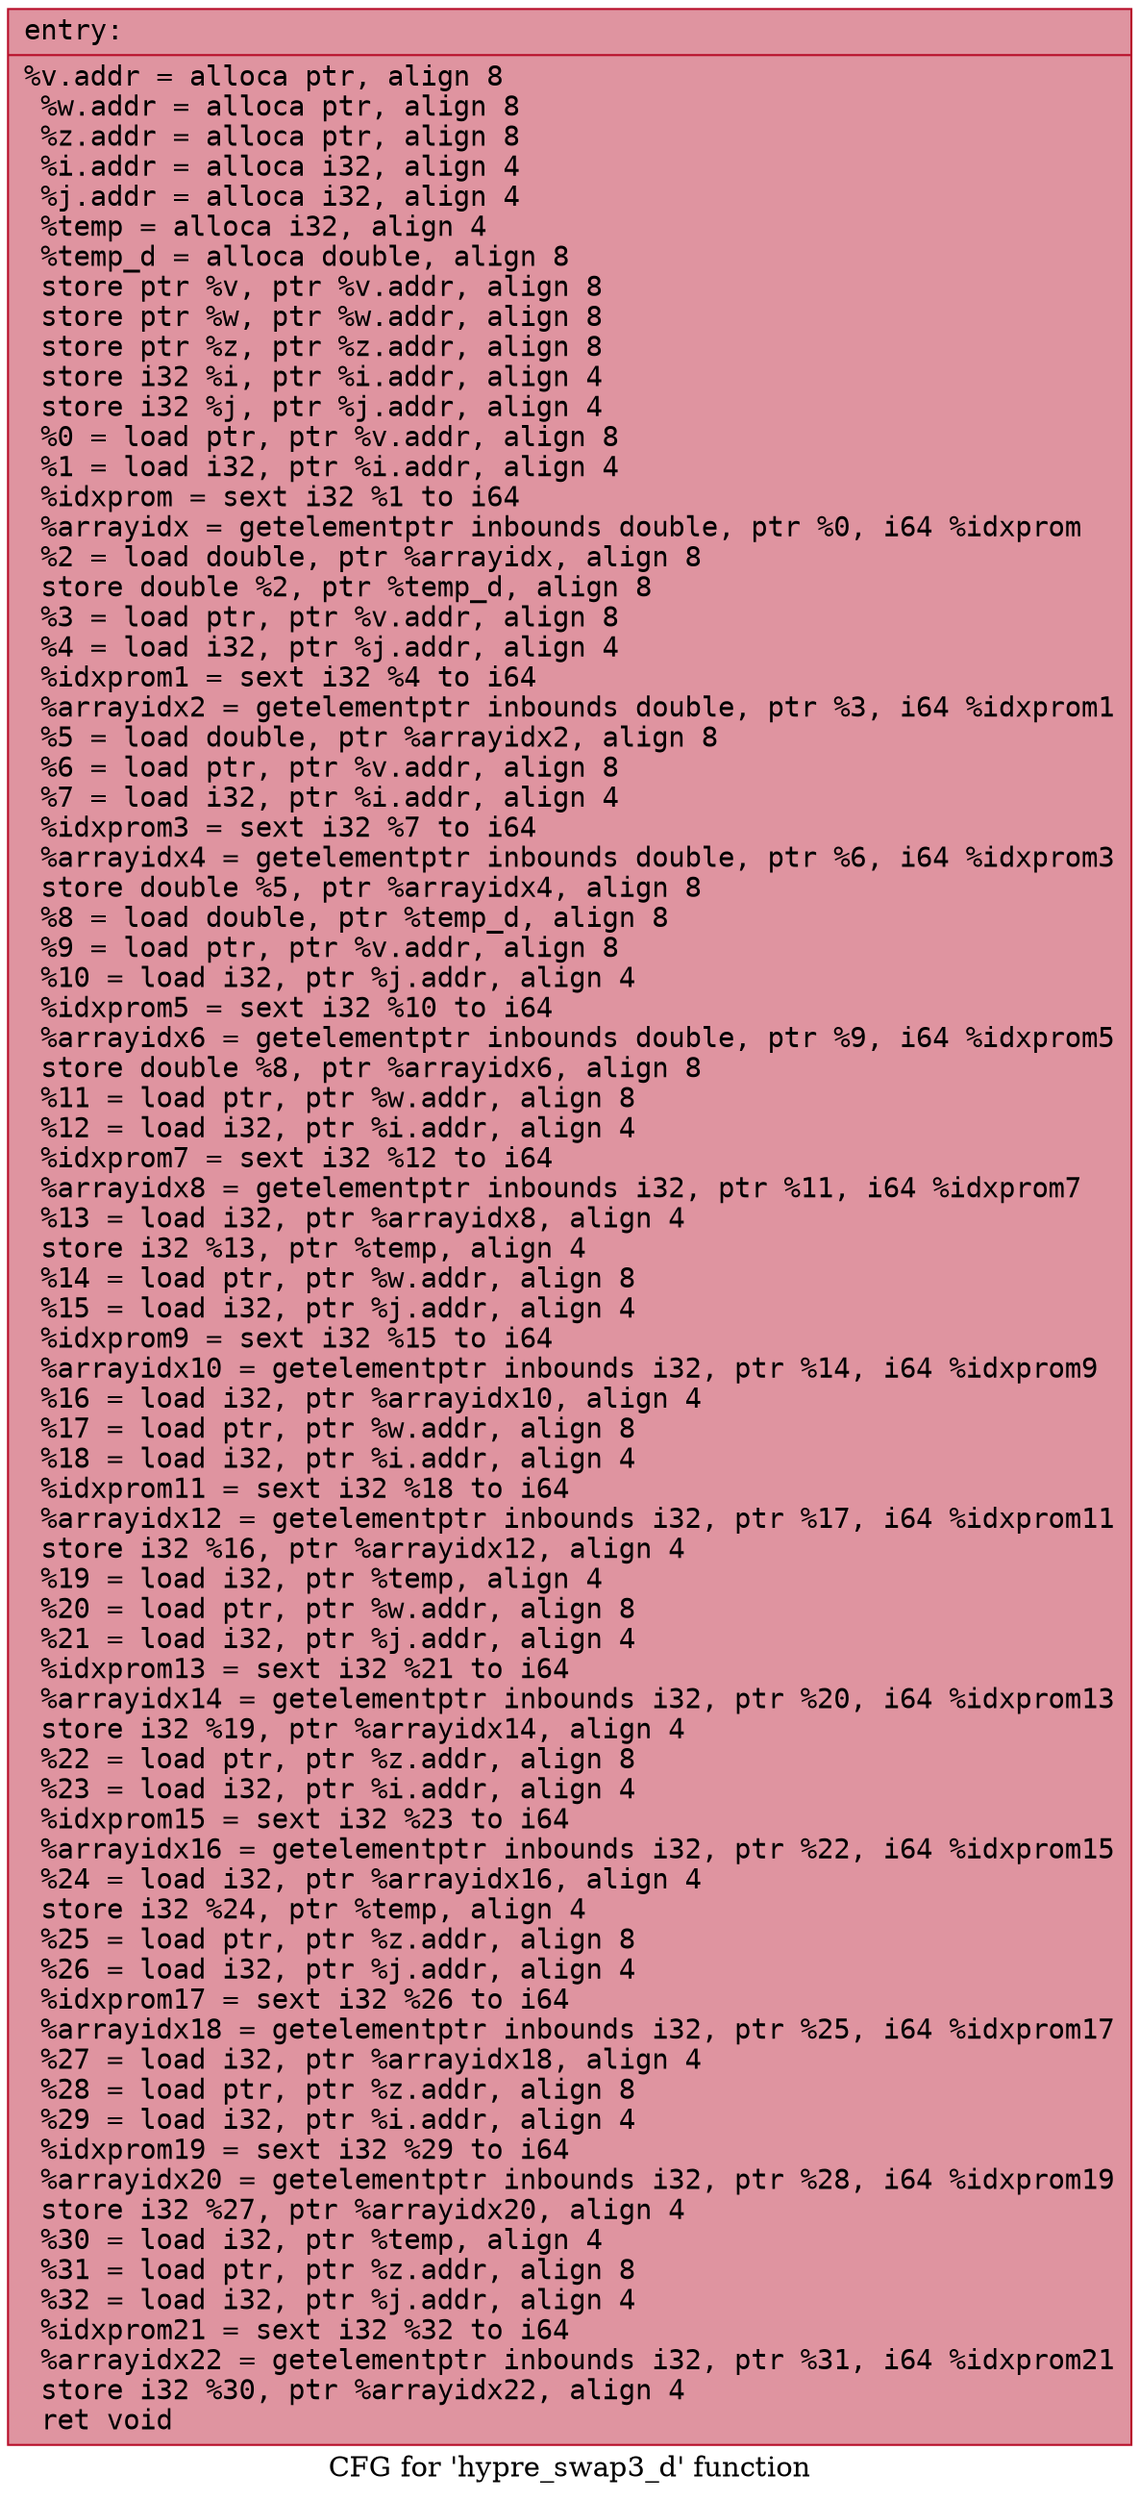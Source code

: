 digraph "CFG for 'hypre_swap3_d' function" {
	label="CFG for 'hypre_swap3_d' function";

	Node0x55570aae0430 [shape=record,color="#b70d28ff", style=filled, fillcolor="#b70d2870" fontname="Courier",label="{entry:\l|  %v.addr = alloca ptr, align 8\l  %w.addr = alloca ptr, align 8\l  %z.addr = alloca ptr, align 8\l  %i.addr = alloca i32, align 4\l  %j.addr = alloca i32, align 4\l  %temp = alloca i32, align 4\l  %temp_d = alloca double, align 8\l  store ptr %v, ptr %v.addr, align 8\l  store ptr %w, ptr %w.addr, align 8\l  store ptr %z, ptr %z.addr, align 8\l  store i32 %i, ptr %i.addr, align 4\l  store i32 %j, ptr %j.addr, align 4\l  %0 = load ptr, ptr %v.addr, align 8\l  %1 = load i32, ptr %i.addr, align 4\l  %idxprom = sext i32 %1 to i64\l  %arrayidx = getelementptr inbounds double, ptr %0, i64 %idxprom\l  %2 = load double, ptr %arrayidx, align 8\l  store double %2, ptr %temp_d, align 8\l  %3 = load ptr, ptr %v.addr, align 8\l  %4 = load i32, ptr %j.addr, align 4\l  %idxprom1 = sext i32 %4 to i64\l  %arrayidx2 = getelementptr inbounds double, ptr %3, i64 %idxprom1\l  %5 = load double, ptr %arrayidx2, align 8\l  %6 = load ptr, ptr %v.addr, align 8\l  %7 = load i32, ptr %i.addr, align 4\l  %idxprom3 = sext i32 %7 to i64\l  %arrayidx4 = getelementptr inbounds double, ptr %6, i64 %idxprom3\l  store double %5, ptr %arrayidx4, align 8\l  %8 = load double, ptr %temp_d, align 8\l  %9 = load ptr, ptr %v.addr, align 8\l  %10 = load i32, ptr %j.addr, align 4\l  %idxprom5 = sext i32 %10 to i64\l  %arrayidx6 = getelementptr inbounds double, ptr %9, i64 %idxprom5\l  store double %8, ptr %arrayidx6, align 8\l  %11 = load ptr, ptr %w.addr, align 8\l  %12 = load i32, ptr %i.addr, align 4\l  %idxprom7 = sext i32 %12 to i64\l  %arrayidx8 = getelementptr inbounds i32, ptr %11, i64 %idxprom7\l  %13 = load i32, ptr %arrayidx8, align 4\l  store i32 %13, ptr %temp, align 4\l  %14 = load ptr, ptr %w.addr, align 8\l  %15 = load i32, ptr %j.addr, align 4\l  %idxprom9 = sext i32 %15 to i64\l  %arrayidx10 = getelementptr inbounds i32, ptr %14, i64 %idxprom9\l  %16 = load i32, ptr %arrayidx10, align 4\l  %17 = load ptr, ptr %w.addr, align 8\l  %18 = load i32, ptr %i.addr, align 4\l  %idxprom11 = sext i32 %18 to i64\l  %arrayidx12 = getelementptr inbounds i32, ptr %17, i64 %idxprom11\l  store i32 %16, ptr %arrayidx12, align 4\l  %19 = load i32, ptr %temp, align 4\l  %20 = load ptr, ptr %w.addr, align 8\l  %21 = load i32, ptr %j.addr, align 4\l  %idxprom13 = sext i32 %21 to i64\l  %arrayidx14 = getelementptr inbounds i32, ptr %20, i64 %idxprom13\l  store i32 %19, ptr %arrayidx14, align 4\l  %22 = load ptr, ptr %z.addr, align 8\l  %23 = load i32, ptr %i.addr, align 4\l  %idxprom15 = sext i32 %23 to i64\l  %arrayidx16 = getelementptr inbounds i32, ptr %22, i64 %idxprom15\l  %24 = load i32, ptr %arrayidx16, align 4\l  store i32 %24, ptr %temp, align 4\l  %25 = load ptr, ptr %z.addr, align 8\l  %26 = load i32, ptr %j.addr, align 4\l  %idxprom17 = sext i32 %26 to i64\l  %arrayidx18 = getelementptr inbounds i32, ptr %25, i64 %idxprom17\l  %27 = load i32, ptr %arrayidx18, align 4\l  %28 = load ptr, ptr %z.addr, align 8\l  %29 = load i32, ptr %i.addr, align 4\l  %idxprom19 = sext i32 %29 to i64\l  %arrayidx20 = getelementptr inbounds i32, ptr %28, i64 %idxprom19\l  store i32 %27, ptr %arrayidx20, align 4\l  %30 = load i32, ptr %temp, align 4\l  %31 = load ptr, ptr %z.addr, align 8\l  %32 = load i32, ptr %j.addr, align 4\l  %idxprom21 = sext i32 %32 to i64\l  %arrayidx22 = getelementptr inbounds i32, ptr %31, i64 %idxprom21\l  store i32 %30, ptr %arrayidx22, align 4\l  ret void\l}"];
}

